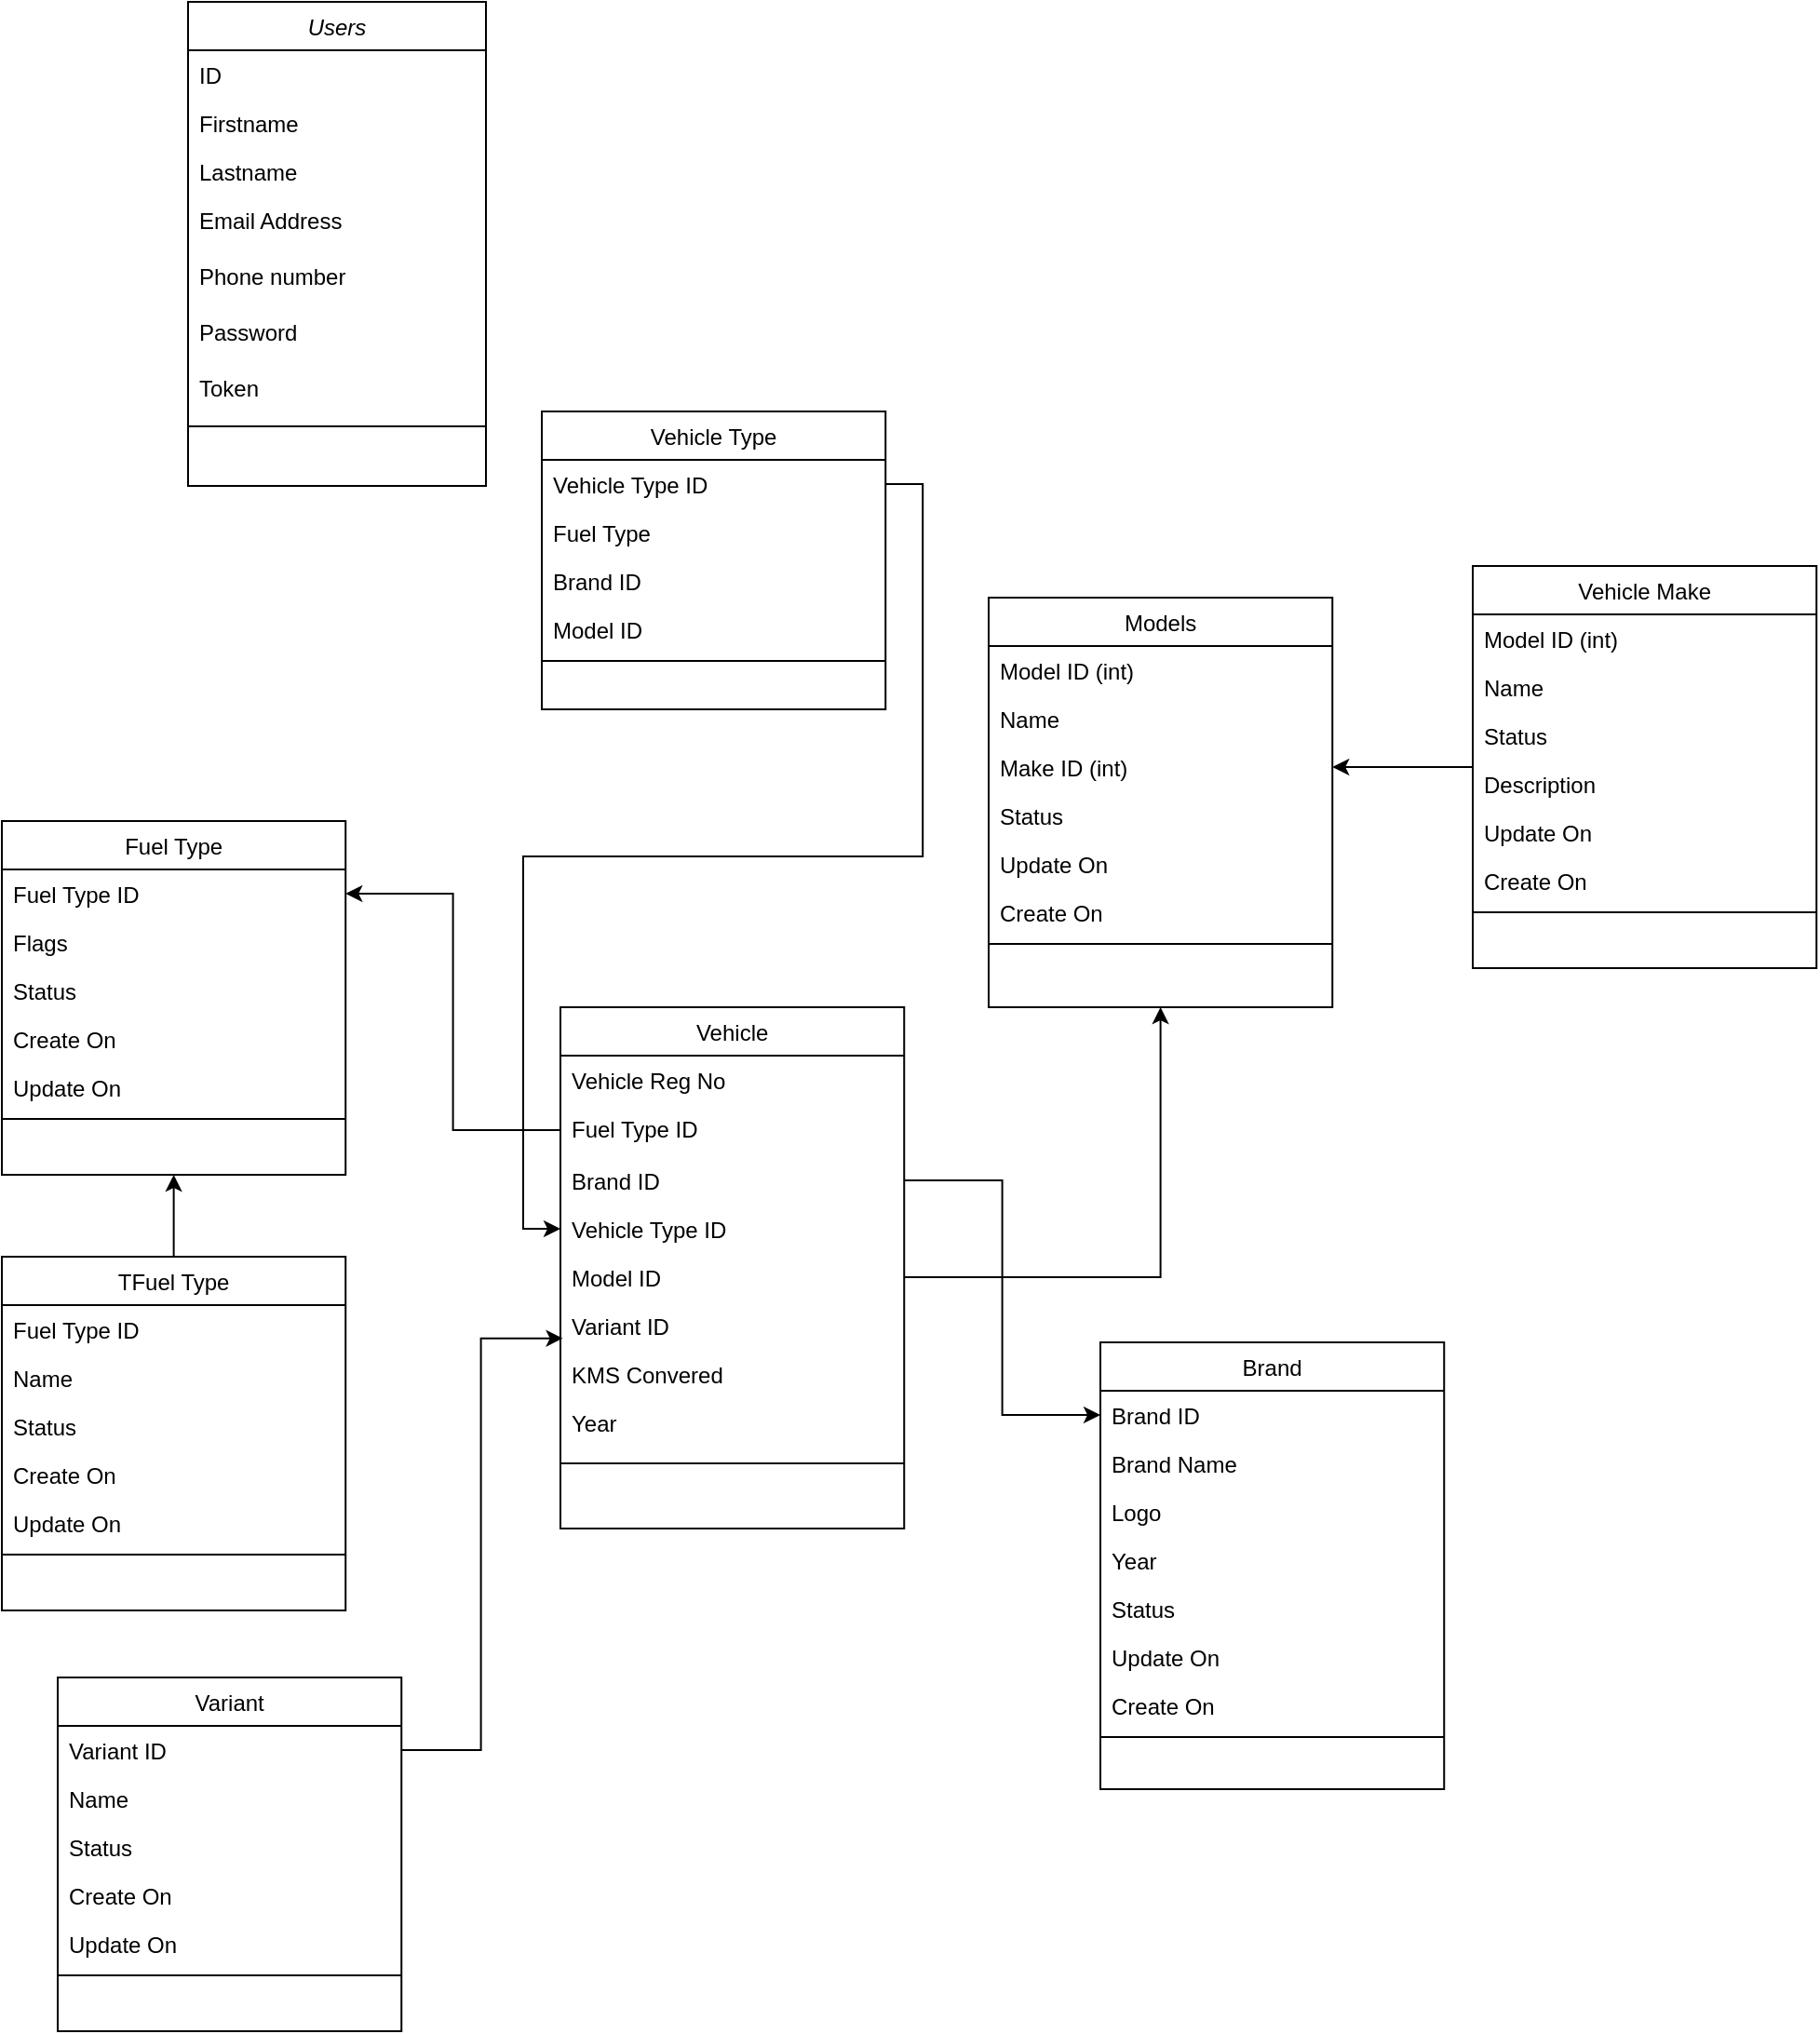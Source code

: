 <mxfile version="20.6.0" type="github">
  <diagram id="C5RBs43oDa-KdzZeNtuy" name="Page-1">
    <mxGraphModel dx="1425" dy="803" grid="1" gridSize="10" guides="1" tooltips="1" connect="1" arrows="1" fold="1" page="1" pageScale="1" pageWidth="827" pageHeight="1169" math="0" shadow="0">
      <root>
        <mxCell id="WIyWlLk6GJQsqaUBKTNV-0" />
        <mxCell id="WIyWlLk6GJQsqaUBKTNV-1" parent="WIyWlLk6GJQsqaUBKTNV-0" />
        <mxCell id="zkfFHV4jXpPFQw0GAbJ--0" value="Users" style="swimlane;fontStyle=2;align=center;verticalAlign=top;childLayout=stackLayout;horizontal=1;startSize=26;horizontalStack=0;resizeParent=1;resizeLast=0;collapsible=1;marginBottom=0;rounded=0;shadow=0;strokeWidth=1;" parent="WIyWlLk6GJQsqaUBKTNV-1" vertex="1">
          <mxGeometry x="230" y="100" width="160" height="260" as="geometry">
            <mxRectangle x="230" y="140" width="160" height="26" as="alternateBounds" />
          </mxGeometry>
        </mxCell>
        <mxCell id="zkfFHV4jXpPFQw0GAbJ--1" value="ID" style="text;align=left;verticalAlign=top;spacingLeft=4;spacingRight=4;overflow=hidden;rotatable=0;points=[[0,0.5],[1,0.5]];portConstraint=eastwest;" parent="zkfFHV4jXpPFQw0GAbJ--0" vertex="1">
          <mxGeometry y="26" width="160" height="26" as="geometry" />
        </mxCell>
        <mxCell id="zkfFHV4jXpPFQw0GAbJ--2" value="Firstname" style="text;align=left;verticalAlign=top;spacingLeft=4;spacingRight=4;overflow=hidden;rotatable=0;points=[[0,0.5],[1,0.5]];portConstraint=eastwest;rounded=0;shadow=0;html=0;" parent="zkfFHV4jXpPFQw0GAbJ--0" vertex="1">
          <mxGeometry y="52" width="160" height="26" as="geometry" />
        </mxCell>
        <mxCell id="zkfFHV4jXpPFQw0GAbJ--3" value="Lastname" style="text;align=left;verticalAlign=top;spacingLeft=4;spacingRight=4;overflow=hidden;rotatable=0;points=[[0,0.5],[1,0.5]];portConstraint=eastwest;rounded=0;shadow=0;html=0;" parent="zkfFHV4jXpPFQw0GAbJ--0" vertex="1">
          <mxGeometry y="78" width="160" height="26" as="geometry" />
        </mxCell>
        <mxCell id="zhhEzy5p5cOylJhgr8vr-0" value="Email Address" style="text;align=left;verticalAlign=top;spacingLeft=4;spacingRight=4;overflow=hidden;rotatable=0;points=[[0,0.5],[1,0.5]];portConstraint=eastwest;rounded=0;shadow=0;html=0;" parent="zkfFHV4jXpPFQw0GAbJ--0" vertex="1">
          <mxGeometry y="104" width="160" height="30" as="geometry" />
        </mxCell>
        <mxCell id="1j_XflQxe0Tt35u-Hjj--0" value="Phone number" style="text;align=left;verticalAlign=top;spacingLeft=4;spacingRight=4;overflow=hidden;rotatable=0;points=[[0,0.5],[1,0.5]];portConstraint=eastwest;rounded=0;shadow=0;html=0;" parent="zkfFHV4jXpPFQw0GAbJ--0" vertex="1">
          <mxGeometry y="134" width="160" height="30" as="geometry" />
        </mxCell>
        <mxCell id="1j_XflQxe0Tt35u-Hjj--1" value="Password" style="text;align=left;verticalAlign=top;spacingLeft=4;spacingRight=4;overflow=hidden;rotatable=0;points=[[0,0.5],[1,0.5]];portConstraint=eastwest;rounded=0;shadow=0;html=0;" parent="zkfFHV4jXpPFQw0GAbJ--0" vertex="1">
          <mxGeometry y="164" width="160" height="30" as="geometry" />
        </mxCell>
        <mxCell id="1j_XflQxe0Tt35u-Hjj--2" value="Token" style="text;align=left;verticalAlign=top;spacingLeft=4;spacingRight=4;overflow=hidden;rotatable=0;points=[[0,0.5],[1,0.5]];portConstraint=eastwest;rounded=0;shadow=0;html=0;" parent="zkfFHV4jXpPFQw0GAbJ--0" vertex="1">
          <mxGeometry y="194" width="160" height="30" as="geometry" />
        </mxCell>
        <mxCell id="zkfFHV4jXpPFQw0GAbJ--4" value="" style="line;html=1;strokeWidth=1;align=left;verticalAlign=middle;spacingTop=-1;spacingLeft=3;spacingRight=3;rotatable=0;labelPosition=right;points=[];portConstraint=eastwest;" parent="zkfFHV4jXpPFQw0GAbJ--0" vertex="1">
          <mxGeometry y="224" width="160" height="8" as="geometry" />
        </mxCell>
        <mxCell id="_AmsLy0YTMM-9idU5BuL-29" value="" style="edgeStyle=orthogonalEdgeStyle;rounded=0;orthogonalLoop=1;jettySize=auto;html=1;" edge="1" parent="WIyWlLk6GJQsqaUBKTNV-1" source="zkfFHV4jXpPFQw0GAbJ--21" target="_AmsLy0YTMM-9idU5BuL-20">
          <mxGeometry relative="1" as="geometry" />
        </mxCell>
        <mxCell id="zkfFHV4jXpPFQw0GAbJ--17" value="Vehicle" style="swimlane;fontStyle=0;align=center;verticalAlign=top;childLayout=stackLayout;horizontal=1;startSize=26;horizontalStack=0;resizeParent=1;resizeLast=0;collapsible=1;marginBottom=0;rounded=0;shadow=0;strokeWidth=1;" parent="WIyWlLk6GJQsqaUBKTNV-1" vertex="1">
          <mxGeometry x="430" y="640" width="184.62" height="280" as="geometry">
            <mxRectangle x="550" y="140" width="160" height="26" as="alternateBounds" />
          </mxGeometry>
        </mxCell>
        <mxCell id="zkfFHV4jXpPFQw0GAbJ--18" value="Vehicle Reg No" style="text;align=left;verticalAlign=top;spacingLeft=4;spacingRight=4;overflow=hidden;rotatable=0;points=[[0,0.5],[1,0.5]];portConstraint=eastwest;" parent="zkfFHV4jXpPFQw0GAbJ--17" vertex="1">
          <mxGeometry y="26" width="184.62" height="26" as="geometry" />
        </mxCell>
        <mxCell id="zkfFHV4jXpPFQw0GAbJ--19" value="Fuel Type ID" style="text;align=left;verticalAlign=top;spacingLeft=4;spacingRight=4;overflow=hidden;rotatable=0;points=[[0,0.5],[1,0.5]];portConstraint=eastwest;rounded=0;shadow=0;html=0;" parent="zkfFHV4jXpPFQw0GAbJ--17" vertex="1">
          <mxGeometry y="52" width="184.62" height="28" as="geometry" />
        </mxCell>
        <mxCell id="zkfFHV4jXpPFQw0GAbJ--20" value="Brand ID" style="text;align=left;verticalAlign=top;spacingLeft=4;spacingRight=4;overflow=hidden;rotatable=0;points=[[0,0.5],[1,0.5]];portConstraint=eastwest;rounded=0;shadow=0;html=0;" parent="zkfFHV4jXpPFQw0GAbJ--17" vertex="1">
          <mxGeometry y="80" width="184.62" height="26" as="geometry" />
        </mxCell>
        <mxCell id="_AmsLy0YTMM-9idU5BuL-56" value="Vehicle Type ID" style="text;align=left;verticalAlign=top;spacingLeft=4;spacingRight=4;overflow=hidden;rotatable=0;points=[[0,0.5],[1,0.5]];portConstraint=eastwest;rounded=0;shadow=0;html=0;" vertex="1" parent="zkfFHV4jXpPFQw0GAbJ--17">
          <mxGeometry y="106" width="184.62" height="26" as="geometry" />
        </mxCell>
        <mxCell id="zkfFHV4jXpPFQw0GAbJ--21" value="Model ID" style="text;align=left;verticalAlign=top;spacingLeft=4;spacingRight=4;overflow=hidden;rotatable=0;points=[[0,0.5],[1,0.5]];portConstraint=eastwest;rounded=0;shadow=0;html=0;" parent="zkfFHV4jXpPFQw0GAbJ--17" vertex="1">
          <mxGeometry y="132" width="184.62" height="26" as="geometry" />
        </mxCell>
        <mxCell id="zkfFHV4jXpPFQw0GAbJ--22" value="Variant ID" style="text;align=left;verticalAlign=top;spacingLeft=4;spacingRight=4;overflow=hidden;rotatable=0;points=[[0,0.5],[1,0.5]];portConstraint=eastwest;rounded=0;shadow=0;html=0;" parent="zkfFHV4jXpPFQw0GAbJ--17" vertex="1">
          <mxGeometry y="158" width="184.62" height="26" as="geometry" />
        </mxCell>
        <mxCell id="1j_XflQxe0Tt35u-Hjj--4" value="KMS Convered" style="text;align=left;verticalAlign=top;spacingLeft=4;spacingRight=4;overflow=hidden;rotatable=0;points=[[0,0.5],[1,0.5]];portConstraint=eastwest;rounded=0;shadow=0;html=0;" parent="zkfFHV4jXpPFQw0GAbJ--17" vertex="1">
          <mxGeometry y="184" width="184.62" height="26" as="geometry" />
        </mxCell>
        <mxCell id="1j_XflQxe0Tt35u-Hjj--3" value="Year" style="text;align=left;verticalAlign=top;spacingLeft=4;spacingRight=4;overflow=hidden;rotatable=0;points=[[0,0.5],[1,0.5]];portConstraint=eastwest;rounded=0;shadow=0;html=0;" parent="zkfFHV4jXpPFQw0GAbJ--17" vertex="1">
          <mxGeometry y="210" width="184.62" height="26" as="geometry" />
        </mxCell>
        <mxCell id="zkfFHV4jXpPFQw0GAbJ--23" value="" style="line;html=1;strokeWidth=1;align=left;verticalAlign=middle;spacingTop=-1;spacingLeft=3;spacingRight=3;rotatable=0;labelPosition=right;points=[];portConstraint=eastwest;" parent="zkfFHV4jXpPFQw0GAbJ--17" vertex="1">
          <mxGeometry y="236" width="184.62" height="18" as="geometry" />
        </mxCell>
        <mxCell id="_AmsLy0YTMM-9idU5BuL-1" value="Brand" style="swimlane;fontStyle=0;align=center;verticalAlign=top;childLayout=stackLayout;horizontal=1;startSize=26;horizontalStack=0;resizeParent=1;resizeLast=0;collapsible=1;marginBottom=0;rounded=0;shadow=0;strokeWidth=1;" vertex="1" parent="WIyWlLk6GJQsqaUBKTNV-1">
          <mxGeometry x="720" y="820" width="184.62" height="240" as="geometry">
            <mxRectangle x="550" y="140" width="160" height="26" as="alternateBounds" />
          </mxGeometry>
        </mxCell>
        <mxCell id="_AmsLy0YTMM-9idU5BuL-2" value="Brand ID" style="text;align=left;verticalAlign=top;spacingLeft=4;spacingRight=4;overflow=hidden;rotatable=0;points=[[0,0.5],[1,0.5]];portConstraint=eastwest;" vertex="1" parent="_AmsLy0YTMM-9idU5BuL-1">
          <mxGeometry y="26" width="184.62" height="26" as="geometry" />
        </mxCell>
        <mxCell id="_AmsLy0YTMM-9idU5BuL-3" value="Brand Name" style="text;align=left;verticalAlign=top;spacingLeft=4;spacingRight=4;overflow=hidden;rotatable=0;points=[[0,0.5],[1,0.5]];portConstraint=eastwest;rounded=0;shadow=0;html=0;" vertex="1" parent="_AmsLy0YTMM-9idU5BuL-1">
          <mxGeometry y="52" width="184.62" height="26" as="geometry" />
        </mxCell>
        <mxCell id="_AmsLy0YTMM-9idU5BuL-4" value="Logo" style="text;align=left;verticalAlign=top;spacingLeft=4;spacingRight=4;overflow=hidden;rotatable=0;points=[[0,0.5],[1,0.5]];portConstraint=eastwest;rounded=0;shadow=0;html=0;" vertex="1" parent="_AmsLy0YTMM-9idU5BuL-1">
          <mxGeometry y="78" width="184.62" height="26" as="geometry" />
        </mxCell>
        <mxCell id="_AmsLy0YTMM-9idU5BuL-6" value="Year " style="text;align=left;verticalAlign=top;spacingLeft=4;spacingRight=4;overflow=hidden;rotatable=0;points=[[0,0.5],[1,0.5]];portConstraint=eastwest;rounded=0;shadow=0;html=0;" vertex="1" parent="_AmsLy0YTMM-9idU5BuL-1">
          <mxGeometry y="104" width="184.62" height="26" as="geometry" />
        </mxCell>
        <mxCell id="_AmsLy0YTMM-9idU5BuL-7" value="Status" style="text;align=left;verticalAlign=top;spacingLeft=4;spacingRight=4;overflow=hidden;rotatable=0;points=[[0,0.5],[1,0.5]];portConstraint=eastwest;rounded=0;shadow=0;html=0;" vertex="1" parent="_AmsLy0YTMM-9idU5BuL-1">
          <mxGeometry y="130" width="184.62" height="26" as="geometry" />
        </mxCell>
        <mxCell id="_AmsLy0YTMM-9idU5BuL-8" value="Update On" style="text;align=left;verticalAlign=top;spacingLeft=4;spacingRight=4;overflow=hidden;rotatable=0;points=[[0,0.5],[1,0.5]];portConstraint=eastwest;rounded=0;shadow=0;html=0;" vertex="1" parent="_AmsLy0YTMM-9idU5BuL-1">
          <mxGeometry y="156" width="184.62" height="26" as="geometry" />
        </mxCell>
        <mxCell id="_AmsLy0YTMM-9idU5BuL-51" value="Create On" style="text;align=left;verticalAlign=top;spacingLeft=4;spacingRight=4;overflow=hidden;rotatable=0;points=[[0,0.5],[1,0.5]];portConstraint=eastwest;rounded=0;shadow=0;html=0;" vertex="1" parent="_AmsLy0YTMM-9idU5BuL-1">
          <mxGeometry y="182" width="184.62" height="26" as="geometry" />
        </mxCell>
        <mxCell id="_AmsLy0YTMM-9idU5BuL-9" value="" style="line;html=1;strokeWidth=1;align=left;verticalAlign=middle;spacingTop=-1;spacingLeft=3;spacingRight=3;rotatable=0;labelPosition=right;points=[];portConstraint=eastwest;" vertex="1" parent="_AmsLy0YTMM-9idU5BuL-1">
          <mxGeometry y="208" width="184.62" height="8" as="geometry" />
        </mxCell>
        <mxCell id="_AmsLy0YTMM-9idU5BuL-10" value="Vehicle Type" style="swimlane;fontStyle=0;align=center;verticalAlign=top;childLayout=stackLayout;horizontal=1;startSize=26;horizontalStack=0;resizeParent=1;resizeLast=0;collapsible=1;marginBottom=0;rounded=0;shadow=0;strokeWidth=1;" vertex="1" parent="WIyWlLk6GJQsqaUBKTNV-1">
          <mxGeometry x="420" y="320" width="184.62" height="160" as="geometry">
            <mxRectangle x="550" y="140" width="160" height="26" as="alternateBounds" />
          </mxGeometry>
        </mxCell>
        <mxCell id="_AmsLy0YTMM-9idU5BuL-11" value="Vehicle Type ID " style="text;align=left;verticalAlign=top;spacingLeft=4;spacingRight=4;overflow=hidden;rotatable=0;points=[[0,0.5],[1,0.5]];portConstraint=eastwest;" vertex="1" parent="_AmsLy0YTMM-9idU5BuL-10">
          <mxGeometry y="26" width="184.62" height="26" as="geometry" />
        </mxCell>
        <mxCell id="_AmsLy0YTMM-9idU5BuL-12" value="Fuel Type" style="text;align=left;verticalAlign=top;spacingLeft=4;spacingRight=4;overflow=hidden;rotatable=0;points=[[0,0.5],[1,0.5]];portConstraint=eastwest;rounded=0;shadow=0;html=0;" vertex="1" parent="_AmsLy0YTMM-9idU5BuL-10">
          <mxGeometry y="52" width="184.62" height="26" as="geometry" />
        </mxCell>
        <mxCell id="_AmsLy0YTMM-9idU5BuL-13" value="Brand ID" style="text;align=left;verticalAlign=top;spacingLeft=4;spacingRight=4;overflow=hidden;rotatable=0;points=[[0,0.5],[1,0.5]];portConstraint=eastwest;rounded=0;shadow=0;html=0;" vertex="1" parent="_AmsLy0YTMM-9idU5BuL-10">
          <mxGeometry y="78" width="184.62" height="26" as="geometry" />
        </mxCell>
        <mxCell id="_AmsLy0YTMM-9idU5BuL-14" value="Model ID" style="text;align=left;verticalAlign=top;spacingLeft=4;spacingRight=4;overflow=hidden;rotatable=0;points=[[0,0.5],[1,0.5]];portConstraint=eastwest;rounded=0;shadow=0;html=0;" vertex="1" parent="_AmsLy0YTMM-9idU5BuL-10">
          <mxGeometry y="104" width="184.62" height="26" as="geometry" />
        </mxCell>
        <mxCell id="_AmsLy0YTMM-9idU5BuL-18" value="" style="line;html=1;strokeWidth=1;align=left;verticalAlign=middle;spacingTop=-1;spacingLeft=3;spacingRight=3;rotatable=0;labelPosition=right;points=[];portConstraint=eastwest;" vertex="1" parent="_AmsLy0YTMM-9idU5BuL-10">
          <mxGeometry y="130" width="184.62" height="8" as="geometry" />
        </mxCell>
        <mxCell id="_AmsLy0YTMM-9idU5BuL-20" value="Models" style="swimlane;fontStyle=0;align=center;verticalAlign=top;childLayout=stackLayout;horizontal=1;startSize=26;horizontalStack=0;resizeParent=1;resizeLast=0;collapsible=1;marginBottom=0;rounded=0;shadow=0;strokeWidth=1;" vertex="1" parent="WIyWlLk6GJQsqaUBKTNV-1">
          <mxGeometry x="660" y="420" width="184.62" height="220" as="geometry">
            <mxRectangle x="550" y="140" width="160" height="26" as="alternateBounds" />
          </mxGeometry>
        </mxCell>
        <mxCell id="_AmsLy0YTMM-9idU5BuL-21" value="Model ID (int)" style="text;align=left;verticalAlign=top;spacingLeft=4;spacingRight=4;overflow=hidden;rotatable=0;points=[[0,0.5],[1,0.5]];portConstraint=eastwest;" vertex="1" parent="_AmsLy0YTMM-9idU5BuL-20">
          <mxGeometry y="26" width="184.62" height="26" as="geometry" />
        </mxCell>
        <mxCell id="_AmsLy0YTMM-9idU5BuL-22" value="Name" style="text;align=left;verticalAlign=top;spacingLeft=4;spacingRight=4;overflow=hidden;rotatable=0;points=[[0,0.5],[1,0.5]];portConstraint=eastwest;rounded=0;shadow=0;html=0;" vertex="1" parent="_AmsLy0YTMM-9idU5BuL-20">
          <mxGeometry y="52" width="184.62" height="26" as="geometry" />
        </mxCell>
        <mxCell id="_AmsLy0YTMM-9idU5BuL-33" value="Make ID (int)" style="text;align=left;verticalAlign=top;spacingLeft=4;spacingRight=4;overflow=hidden;rotatable=0;points=[[0,0.5],[1,0.5]];portConstraint=eastwest;rounded=0;shadow=0;html=0;" vertex="1" parent="_AmsLy0YTMM-9idU5BuL-20">
          <mxGeometry y="78" width="184.62" height="26" as="geometry" />
        </mxCell>
        <mxCell id="_AmsLy0YTMM-9idU5BuL-27" value="Status" style="text;align=left;verticalAlign=top;spacingLeft=4;spacingRight=4;overflow=hidden;rotatable=0;points=[[0,0.5],[1,0.5]];portConstraint=eastwest;rounded=0;shadow=0;html=0;" vertex="1" parent="_AmsLy0YTMM-9idU5BuL-20">
          <mxGeometry y="104" width="184.62" height="26" as="geometry" />
        </mxCell>
        <mxCell id="_AmsLy0YTMM-9idU5BuL-30" value="Update On" style="text;align=left;verticalAlign=top;spacingLeft=4;spacingRight=4;overflow=hidden;rotatable=0;points=[[0,0.5],[1,0.5]];portConstraint=eastwest;rounded=0;shadow=0;html=0;" vertex="1" parent="_AmsLy0YTMM-9idU5BuL-20">
          <mxGeometry y="130" width="184.62" height="26" as="geometry" />
        </mxCell>
        <mxCell id="_AmsLy0YTMM-9idU5BuL-31" value="Create On" style="text;align=left;verticalAlign=top;spacingLeft=4;spacingRight=4;overflow=hidden;rotatable=0;points=[[0,0.5],[1,0.5]];portConstraint=eastwest;rounded=0;shadow=0;html=0;" vertex="1" parent="_AmsLy0YTMM-9idU5BuL-20">
          <mxGeometry y="156" width="184.62" height="26" as="geometry" />
        </mxCell>
        <mxCell id="_AmsLy0YTMM-9idU5BuL-28" value="" style="line;html=1;strokeWidth=1;align=left;verticalAlign=middle;spacingTop=-1;spacingLeft=3;spacingRight=3;rotatable=0;labelPosition=right;points=[];portConstraint=eastwest;" vertex="1" parent="_AmsLy0YTMM-9idU5BuL-20">
          <mxGeometry y="182" width="184.62" height="8" as="geometry" />
        </mxCell>
        <mxCell id="_AmsLy0YTMM-9idU5BuL-45" style="edgeStyle=orthogonalEdgeStyle;rounded=0;orthogonalLoop=1;jettySize=auto;html=1;" edge="1" parent="WIyWlLk6GJQsqaUBKTNV-1" source="_AmsLy0YTMM-9idU5BuL-34" target="_AmsLy0YTMM-9idU5BuL-33">
          <mxGeometry relative="1" as="geometry">
            <mxPoint x="730" y="510" as="targetPoint" />
          </mxGeometry>
        </mxCell>
        <mxCell id="_AmsLy0YTMM-9idU5BuL-34" value="Vehicle Make" style="swimlane;fontStyle=0;align=center;verticalAlign=top;childLayout=stackLayout;horizontal=1;startSize=26;horizontalStack=0;resizeParent=1;resizeLast=0;collapsible=1;marginBottom=0;rounded=0;shadow=0;strokeWidth=1;" vertex="1" parent="WIyWlLk6GJQsqaUBKTNV-1">
          <mxGeometry x="920" y="403" width="184.62" height="216" as="geometry">
            <mxRectangle x="550" y="140" width="160" height="26" as="alternateBounds" />
          </mxGeometry>
        </mxCell>
        <mxCell id="_AmsLy0YTMM-9idU5BuL-35" value="Model ID (int)" style="text;align=left;verticalAlign=top;spacingLeft=4;spacingRight=4;overflow=hidden;rotatable=0;points=[[0,0.5],[1,0.5]];portConstraint=eastwest;" vertex="1" parent="_AmsLy0YTMM-9idU5BuL-34">
          <mxGeometry y="26" width="184.62" height="26" as="geometry" />
        </mxCell>
        <mxCell id="_AmsLy0YTMM-9idU5BuL-36" value="Name" style="text;align=left;verticalAlign=top;spacingLeft=4;spacingRight=4;overflow=hidden;rotatable=0;points=[[0,0.5],[1,0.5]];portConstraint=eastwest;rounded=0;shadow=0;html=0;" vertex="1" parent="_AmsLy0YTMM-9idU5BuL-34">
          <mxGeometry y="52" width="184.62" height="26" as="geometry" />
        </mxCell>
        <mxCell id="_AmsLy0YTMM-9idU5BuL-38" value="Status" style="text;align=left;verticalAlign=top;spacingLeft=4;spacingRight=4;overflow=hidden;rotatable=0;points=[[0,0.5],[1,0.5]];portConstraint=eastwest;rounded=0;shadow=0;html=0;" vertex="1" parent="_AmsLy0YTMM-9idU5BuL-34">
          <mxGeometry y="78" width="184.62" height="26" as="geometry" />
        </mxCell>
        <mxCell id="_AmsLy0YTMM-9idU5BuL-50" value="Description" style="text;align=left;verticalAlign=top;spacingLeft=4;spacingRight=4;overflow=hidden;rotatable=0;points=[[0,0.5],[1,0.5]];portConstraint=eastwest;rounded=0;shadow=0;html=0;" vertex="1" parent="_AmsLy0YTMM-9idU5BuL-34">
          <mxGeometry y="104" width="184.62" height="26" as="geometry" />
        </mxCell>
        <mxCell id="_AmsLy0YTMM-9idU5BuL-49" value="Update On" style="text;align=left;verticalAlign=top;spacingLeft=4;spacingRight=4;overflow=hidden;rotatable=0;points=[[0,0.5],[1,0.5]];portConstraint=eastwest;rounded=0;shadow=0;html=0;" vertex="1" parent="_AmsLy0YTMM-9idU5BuL-34">
          <mxGeometry y="130" width="184.62" height="26" as="geometry" />
        </mxCell>
        <mxCell id="_AmsLy0YTMM-9idU5BuL-40" value="Create On" style="text;align=left;verticalAlign=top;spacingLeft=4;spacingRight=4;overflow=hidden;rotatable=0;points=[[0,0.5],[1,0.5]];portConstraint=eastwest;rounded=0;shadow=0;html=0;" vertex="1" parent="_AmsLy0YTMM-9idU5BuL-34">
          <mxGeometry y="156" width="184.62" height="26" as="geometry" />
        </mxCell>
        <mxCell id="_AmsLy0YTMM-9idU5BuL-41" value="" style="line;html=1;strokeWidth=1;align=left;verticalAlign=middle;spacingTop=-1;spacingLeft=3;spacingRight=3;rotatable=0;labelPosition=right;points=[];portConstraint=eastwest;" vertex="1" parent="_AmsLy0YTMM-9idU5BuL-34">
          <mxGeometry y="182" width="184.62" height="8" as="geometry" />
        </mxCell>
        <mxCell id="_AmsLy0YTMM-9idU5BuL-54" style="edgeStyle=orthogonalEdgeStyle;rounded=0;orthogonalLoop=1;jettySize=auto;html=1;" edge="1" parent="WIyWlLk6GJQsqaUBKTNV-1" source="zkfFHV4jXpPFQw0GAbJ--20" target="_AmsLy0YTMM-9idU5BuL-2">
          <mxGeometry relative="1" as="geometry" />
        </mxCell>
        <mxCell id="_AmsLy0YTMM-9idU5BuL-57" style="edgeStyle=orthogonalEdgeStyle;rounded=0;orthogonalLoop=1;jettySize=auto;html=1;" edge="1" parent="WIyWlLk6GJQsqaUBKTNV-1" source="_AmsLy0YTMM-9idU5BuL-11" target="_AmsLy0YTMM-9idU5BuL-56">
          <mxGeometry relative="1" as="geometry" />
        </mxCell>
        <mxCell id="_AmsLy0YTMM-9idU5BuL-59" value="Fuel Type" style="swimlane;fontStyle=0;align=center;verticalAlign=top;childLayout=stackLayout;horizontal=1;startSize=26;horizontalStack=0;resizeParent=1;resizeLast=0;collapsible=1;marginBottom=0;rounded=0;shadow=0;strokeWidth=1;" vertex="1" parent="WIyWlLk6GJQsqaUBKTNV-1">
          <mxGeometry x="130" y="540" width="184.62" height="190" as="geometry">
            <mxRectangle x="550" y="140" width="160" height="26" as="alternateBounds" />
          </mxGeometry>
        </mxCell>
        <mxCell id="_AmsLy0YTMM-9idU5BuL-60" value="Fuel Type ID" style="text;align=left;verticalAlign=top;spacingLeft=4;spacingRight=4;overflow=hidden;rotatable=0;points=[[0,0.5],[1,0.5]];portConstraint=eastwest;" vertex="1" parent="_AmsLy0YTMM-9idU5BuL-59">
          <mxGeometry y="26" width="184.62" height="26" as="geometry" />
        </mxCell>
        <mxCell id="_AmsLy0YTMM-9idU5BuL-61" value="Flags" style="text;align=left;verticalAlign=top;spacingLeft=4;spacingRight=4;overflow=hidden;rotatable=0;points=[[0,0.5],[1,0.5]];portConstraint=eastwest;rounded=0;shadow=0;html=0;" vertex="1" parent="_AmsLy0YTMM-9idU5BuL-59">
          <mxGeometry y="52" width="184.62" height="26" as="geometry" />
        </mxCell>
        <mxCell id="_AmsLy0YTMM-9idU5BuL-62" value="Status" style="text;align=left;verticalAlign=top;spacingLeft=4;spacingRight=4;overflow=hidden;rotatable=0;points=[[0,0.5],[1,0.5]];portConstraint=eastwest;rounded=0;shadow=0;html=0;" vertex="1" parent="_AmsLy0YTMM-9idU5BuL-59">
          <mxGeometry y="78" width="184.62" height="26" as="geometry" />
        </mxCell>
        <mxCell id="_AmsLy0YTMM-9idU5BuL-65" value="Create On" style="text;align=left;verticalAlign=top;spacingLeft=4;spacingRight=4;overflow=hidden;rotatable=0;points=[[0,0.5],[1,0.5]];portConstraint=eastwest;rounded=0;shadow=0;html=0;" vertex="1" parent="_AmsLy0YTMM-9idU5BuL-59">
          <mxGeometry y="104" width="184.62" height="26" as="geometry" />
        </mxCell>
        <mxCell id="_AmsLy0YTMM-9idU5BuL-63" value="Update On" style="text;align=left;verticalAlign=top;spacingLeft=4;spacingRight=4;overflow=hidden;rotatable=0;points=[[0,0.5],[1,0.5]];portConstraint=eastwest;rounded=0;shadow=0;html=0;" vertex="1" parent="_AmsLy0YTMM-9idU5BuL-59">
          <mxGeometry y="130" width="184.62" height="26" as="geometry" />
        </mxCell>
        <mxCell id="_AmsLy0YTMM-9idU5BuL-64" value="" style="line;html=1;strokeWidth=1;align=left;verticalAlign=middle;spacingTop=-1;spacingLeft=3;spacingRight=3;rotatable=0;labelPosition=right;points=[];portConstraint=eastwest;" vertex="1" parent="_AmsLy0YTMM-9idU5BuL-59">
          <mxGeometry y="156" width="184.62" height="8" as="geometry" />
        </mxCell>
        <mxCell id="_AmsLy0YTMM-9idU5BuL-78" style="edgeStyle=orthogonalEdgeStyle;rounded=0;orthogonalLoop=1;jettySize=auto;html=1;entryX=0.5;entryY=1;entryDx=0;entryDy=0;" edge="1" parent="WIyWlLk6GJQsqaUBKTNV-1" source="_AmsLy0YTMM-9idU5BuL-66" target="_AmsLy0YTMM-9idU5BuL-59">
          <mxGeometry relative="1" as="geometry" />
        </mxCell>
        <mxCell id="_AmsLy0YTMM-9idU5BuL-66" value="TFuel Type" style="swimlane;fontStyle=0;align=center;verticalAlign=top;childLayout=stackLayout;horizontal=1;startSize=26;horizontalStack=0;resizeParent=1;resizeLast=0;collapsible=1;marginBottom=0;rounded=0;shadow=0;strokeWidth=1;" vertex="1" parent="WIyWlLk6GJQsqaUBKTNV-1">
          <mxGeometry x="130" y="774" width="184.62" height="190" as="geometry">
            <mxRectangle x="550" y="140" width="160" height="26" as="alternateBounds" />
          </mxGeometry>
        </mxCell>
        <mxCell id="_AmsLy0YTMM-9idU5BuL-67" value="Fuel Type ID" style="text;align=left;verticalAlign=top;spacingLeft=4;spacingRight=4;overflow=hidden;rotatable=0;points=[[0,0.5],[1,0.5]];portConstraint=eastwest;" vertex="1" parent="_AmsLy0YTMM-9idU5BuL-66">
          <mxGeometry y="26" width="184.62" height="26" as="geometry" />
        </mxCell>
        <mxCell id="_AmsLy0YTMM-9idU5BuL-75" value="Name" style="text;align=left;verticalAlign=top;spacingLeft=4;spacingRight=4;overflow=hidden;rotatable=0;points=[[0,0.5],[1,0.5]];portConstraint=eastwest;rounded=0;shadow=0;html=0;" vertex="1" parent="_AmsLy0YTMM-9idU5BuL-66">
          <mxGeometry y="52" width="184.62" height="26" as="geometry" />
        </mxCell>
        <mxCell id="_AmsLy0YTMM-9idU5BuL-69" value="Status" style="text;align=left;verticalAlign=top;spacingLeft=4;spacingRight=4;overflow=hidden;rotatable=0;points=[[0,0.5],[1,0.5]];portConstraint=eastwest;rounded=0;shadow=0;html=0;" vertex="1" parent="_AmsLy0YTMM-9idU5BuL-66">
          <mxGeometry y="78" width="184.62" height="26" as="geometry" />
        </mxCell>
        <mxCell id="_AmsLy0YTMM-9idU5BuL-70" value="Create On" style="text;align=left;verticalAlign=top;spacingLeft=4;spacingRight=4;overflow=hidden;rotatable=0;points=[[0,0.5],[1,0.5]];portConstraint=eastwest;rounded=0;shadow=0;html=0;" vertex="1" parent="_AmsLy0YTMM-9idU5BuL-66">
          <mxGeometry y="104" width="184.62" height="26" as="geometry" />
        </mxCell>
        <mxCell id="_AmsLy0YTMM-9idU5BuL-71" value="Update On" style="text;align=left;verticalAlign=top;spacingLeft=4;spacingRight=4;overflow=hidden;rotatable=0;points=[[0,0.5],[1,0.5]];portConstraint=eastwest;rounded=0;shadow=0;html=0;" vertex="1" parent="_AmsLy0YTMM-9idU5BuL-66">
          <mxGeometry y="130" width="184.62" height="26" as="geometry" />
        </mxCell>
        <mxCell id="_AmsLy0YTMM-9idU5BuL-72" value="" style="line;html=1;strokeWidth=1;align=left;verticalAlign=middle;spacingTop=-1;spacingLeft=3;spacingRight=3;rotatable=0;labelPosition=right;points=[];portConstraint=eastwest;" vertex="1" parent="_AmsLy0YTMM-9idU5BuL-66">
          <mxGeometry y="156" width="184.62" height="8" as="geometry" />
        </mxCell>
        <mxCell id="_AmsLy0YTMM-9idU5BuL-79" style="edgeStyle=orthogonalEdgeStyle;rounded=0;orthogonalLoop=1;jettySize=auto;html=1;" edge="1" parent="WIyWlLk6GJQsqaUBKTNV-1" source="zkfFHV4jXpPFQw0GAbJ--19" target="_AmsLy0YTMM-9idU5BuL-60">
          <mxGeometry relative="1" as="geometry" />
        </mxCell>
        <mxCell id="_AmsLy0YTMM-9idU5BuL-82" value="Variant" style="swimlane;fontStyle=0;align=center;verticalAlign=top;childLayout=stackLayout;horizontal=1;startSize=26;horizontalStack=0;resizeParent=1;resizeLast=0;collapsible=1;marginBottom=0;rounded=0;shadow=0;strokeWidth=1;" vertex="1" parent="WIyWlLk6GJQsqaUBKTNV-1">
          <mxGeometry x="160" y="1000" width="184.62" height="190" as="geometry">
            <mxRectangle x="170" y="1030" width="160" height="26" as="alternateBounds" />
          </mxGeometry>
        </mxCell>
        <mxCell id="_AmsLy0YTMM-9idU5BuL-83" value="Variant ID" style="text;align=left;verticalAlign=top;spacingLeft=4;spacingRight=4;overflow=hidden;rotatable=0;points=[[0,0.5],[1,0.5]];portConstraint=eastwest;" vertex="1" parent="_AmsLy0YTMM-9idU5BuL-82">
          <mxGeometry y="26" width="184.62" height="26" as="geometry" />
        </mxCell>
        <mxCell id="_AmsLy0YTMM-9idU5BuL-84" value="Name" style="text;align=left;verticalAlign=top;spacingLeft=4;spacingRight=4;overflow=hidden;rotatable=0;points=[[0,0.5],[1,0.5]];portConstraint=eastwest;rounded=0;shadow=0;html=0;" vertex="1" parent="_AmsLy0YTMM-9idU5BuL-82">
          <mxGeometry y="52" width="184.62" height="26" as="geometry" />
        </mxCell>
        <mxCell id="_AmsLy0YTMM-9idU5BuL-85" value="Status" style="text;align=left;verticalAlign=top;spacingLeft=4;spacingRight=4;overflow=hidden;rotatable=0;points=[[0,0.5],[1,0.5]];portConstraint=eastwest;rounded=0;shadow=0;html=0;" vertex="1" parent="_AmsLy0YTMM-9idU5BuL-82">
          <mxGeometry y="78" width="184.62" height="26" as="geometry" />
        </mxCell>
        <mxCell id="_AmsLy0YTMM-9idU5BuL-86" value="Create On" style="text;align=left;verticalAlign=top;spacingLeft=4;spacingRight=4;overflow=hidden;rotatable=0;points=[[0,0.5],[1,0.5]];portConstraint=eastwest;rounded=0;shadow=0;html=0;" vertex="1" parent="_AmsLy0YTMM-9idU5BuL-82">
          <mxGeometry y="104" width="184.62" height="26" as="geometry" />
        </mxCell>
        <mxCell id="_AmsLy0YTMM-9idU5BuL-87" value="Update On" style="text;align=left;verticalAlign=top;spacingLeft=4;spacingRight=4;overflow=hidden;rotatable=0;points=[[0,0.5],[1,0.5]];portConstraint=eastwest;rounded=0;shadow=0;html=0;" vertex="1" parent="_AmsLy0YTMM-9idU5BuL-82">
          <mxGeometry y="130" width="184.62" height="26" as="geometry" />
        </mxCell>
        <mxCell id="_AmsLy0YTMM-9idU5BuL-88" value="" style="line;html=1;strokeWidth=1;align=left;verticalAlign=middle;spacingTop=-1;spacingLeft=3;spacingRight=3;rotatable=0;labelPosition=right;points=[];portConstraint=eastwest;" vertex="1" parent="_AmsLy0YTMM-9idU5BuL-82">
          <mxGeometry y="156" width="184.62" height="8" as="geometry" />
        </mxCell>
        <mxCell id="_AmsLy0YTMM-9idU5BuL-91" style="edgeStyle=orthogonalEdgeStyle;rounded=0;orthogonalLoop=1;jettySize=auto;html=1;entryX=0.007;entryY=0.764;entryDx=0;entryDy=0;entryPerimeter=0;" edge="1" parent="WIyWlLk6GJQsqaUBKTNV-1" source="_AmsLy0YTMM-9idU5BuL-83" target="zkfFHV4jXpPFQw0GAbJ--22">
          <mxGeometry relative="1" as="geometry" />
        </mxCell>
      </root>
    </mxGraphModel>
  </diagram>
</mxfile>
